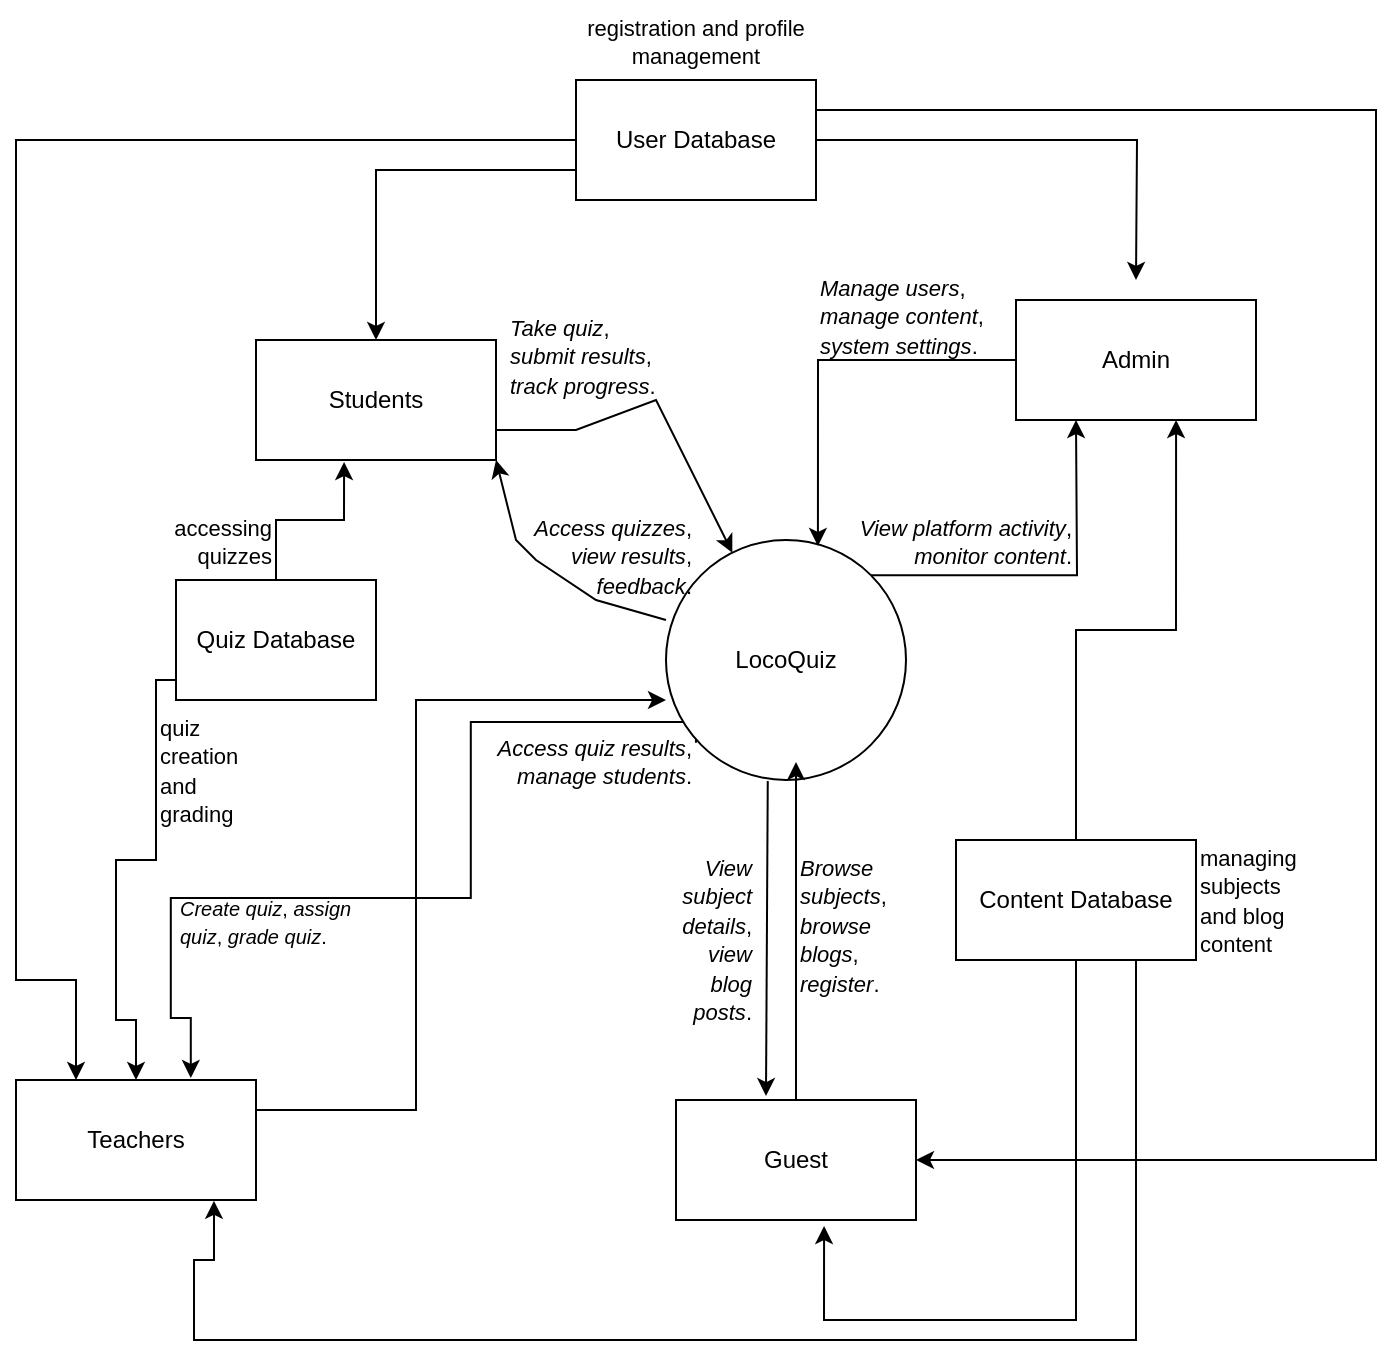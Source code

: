 <mxfile version="24.7.14">
  <diagram name="Trang-1" id="rE_wYNwlndo8X0KLapXK">
    <mxGraphModel dx="612" dy="672" grid="1" gridSize="10" guides="1" tooltips="1" connect="1" arrows="1" fold="1" page="1" pageScale="1" pageWidth="850" pageHeight="1100" math="0" shadow="0">
      <root>
        <mxCell id="0" />
        <mxCell id="1" parent="0" />
        <mxCell id="i5CK5BWczGD9CUh9whCZ-28" style="edgeStyle=orthogonalEdgeStyle;rounded=0;orthogonalLoop=1;jettySize=auto;html=1;exitX=0;exitY=1;exitDx=0;exitDy=0;entryX=0.75;entryY=0;entryDx=0;entryDy=0;" edge="1" parent="1">
          <mxGeometry relative="1" as="geometry">
            <mxPoint x="379.974" y="381.426" as="sourcePoint" />
            <mxPoint x="127.4" y="549" as="targetPoint" />
            <Array as="points">
              <mxPoint x="380.4" y="371" />
              <mxPoint x="267.4" y="371" />
              <mxPoint x="267.4" y="459" />
              <mxPoint x="117.4" y="459" />
              <mxPoint x="117.4" y="519" />
              <mxPoint x="127.4" y="519" />
            </Array>
          </mxGeometry>
        </mxCell>
        <mxCell id="i5CK5BWczGD9CUh9whCZ-32" style="edgeStyle=orthogonalEdgeStyle;rounded=0;orthogonalLoop=1;jettySize=auto;html=1;exitX=1;exitY=0;exitDx=0;exitDy=0;" edge="1" parent="1" source="i5CK5BWczGD9CUh9whCZ-1">
          <mxGeometry relative="1" as="geometry">
            <mxPoint x="570" y="220" as="targetPoint" />
          </mxGeometry>
        </mxCell>
        <mxCell id="i5CK5BWczGD9CUh9whCZ-1" value="LocoQuiz" style="ellipse;whiteSpace=wrap;html=1;aspect=fixed;" vertex="1" parent="1">
          <mxGeometry x="365" y="280" width="120" height="120" as="geometry" />
        </mxCell>
        <mxCell id="i5CK5BWczGD9CUh9whCZ-2" value="Admin" style="rounded=0;whiteSpace=wrap;html=1;" vertex="1" parent="1">
          <mxGeometry x="540" y="160" width="120" height="60" as="geometry" />
        </mxCell>
        <mxCell id="i5CK5BWczGD9CUh9whCZ-4" value="Guest" style="rounded=0;whiteSpace=wrap;html=1;" vertex="1" parent="1">
          <mxGeometry x="370" y="560" width="120" height="60" as="geometry" />
        </mxCell>
        <mxCell id="i5CK5BWczGD9CUh9whCZ-5" value="Teachers" style="rounded=0;whiteSpace=wrap;html=1;" vertex="1" parent="1">
          <mxGeometry x="40" y="550" width="120" height="60" as="geometry" />
        </mxCell>
        <mxCell id="i5CK5BWczGD9CUh9whCZ-36" style="edgeStyle=orthogonalEdgeStyle;rounded=0;orthogonalLoop=1;jettySize=auto;html=1;entryX=0.25;entryY=0;entryDx=0;entryDy=0;" edge="1" parent="1" source="i5CK5BWczGD9CUh9whCZ-6" target="i5CK5BWczGD9CUh9whCZ-5">
          <mxGeometry relative="1" as="geometry">
            <Array as="points">
              <mxPoint x="40" y="80" />
              <mxPoint x="40" y="500" />
            </Array>
          </mxGeometry>
        </mxCell>
        <mxCell id="i5CK5BWczGD9CUh9whCZ-37" style="edgeStyle=orthogonalEdgeStyle;rounded=0;orthogonalLoop=1;jettySize=auto;html=1;exitX=0;exitY=0.75;exitDx=0;exitDy=0;" edge="1" parent="1" source="i5CK5BWczGD9CUh9whCZ-6" target="i5CK5BWczGD9CUh9whCZ-9">
          <mxGeometry relative="1" as="geometry" />
        </mxCell>
        <mxCell id="i5CK5BWczGD9CUh9whCZ-38" style="edgeStyle=orthogonalEdgeStyle;rounded=0;orthogonalLoop=1;jettySize=auto;html=1;" edge="1" parent="1" source="i5CK5BWczGD9CUh9whCZ-6">
          <mxGeometry relative="1" as="geometry">
            <mxPoint x="600" y="150" as="targetPoint" />
          </mxGeometry>
        </mxCell>
        <mxCell id="i5CK5BWczGD9CUh9whCZ-39" style="edgeStyle=orthogonalEdgeStyle;rounded=0;orthogonalLoop=1;jettySize=auto;html=1;exitX=1;exitY=0.25;exitDx=0;exitDy=0;entryX=1;entryY=0.5;entryDx=0;entryDy=0;" edge="1" parent="1" source="i5CK5BWczGD9CUh9whCZ-6" target="i5CK5BWczGD9CUh9whCZ-4">
          <mxGeometry relative="1" as="geometry">
            <Array as="points">
              <mxPoint x="720" y="65" />
              <mxPoint x="720" y="590" />
            </Array>
          </mxGeometry>
        </mxCell>
        <mxCell id="i5CK5BWczGD9CUh9whCZ-6" value="User Database" style="rounded=0;whiteSpace=wrap;html=1;" vertex="1" parent="1">
          <mxGeometry x="320" y="50" width="120" height="60" as="geometry" />
        </mxCell>
        <mxCell id="i5CK5BWczGD9CUh9whCZ-42" style="edgeStyle=orthogonalEdgeStyle;rounded=0;orthogonalLoop=1;jettySize=auto;html=1;entryX=0.5;entryY=0;entryDx=0;entryDy=0;" edge="1" parent="1" source="i5CK5BWczGD9CUh9whCZ-7" target="i5CK5BWczGD9CUh9whCZ-5">
          <mxGeometry relative="1" as="geometry">
            <mxPoint x="90" y="480" as="targetPoint" />
            <Array as="points">
              <mxPoint x="110" y="350" />
              <mxPoint x="110" y="440" />
              <mxPoint x="90" y="440" />
              <mxPoint x="90" y="520" />
              <mxPoint x="100" y="520" />
            </Array>
          </mxGeometry>
        </mxCell>
        <mxCell id="i5CK5BWczGD9CUh9whCZ-7" value="Quiz Database" style="rounded=0;whiteSpace=wrap;html=1;" vertex="1" parent="1">
          <mxGeometry x="120" y="300" width="100" height="60" as="geometry" />
        </mxCell>
        <mxCell id="i5CK5BWczGD9CUh9whCZ-8" value="Content Database" style="rounded=0;whiteSpace=wrap;html=1;" vertex="1" parent="1">
          <mxGeometry x="510" y="430" width="120" height="60" as="geometry" />
        </mxCell>
        <mxCell id="i5CK5BWczGD9CUh9whCZ-9" value="Students" style="rounded=0;whiteSpace=wrap;html=1;" vertex="1" parent="1">
          <mxGeometry x="160" y="180" width="120" height="60" as="geometry" />
        </mxCell>
        <mxCell id="i5CK5BWczGD9CUh9whCZ-15" value="" style="endArrow=classic;html=1;rounded=0;exitX=0.424;exitY=1.004;exitDx=0;exitDy=0;exitPerimeter=0;entryX=0.375;entryY=-0.033;entryDx=0;entryDy=0;entryPerimeter=0;" edge="1" parent="1" source="i5CK5BWczGD9CUh9whCZ-1" target="i5CK5BWczGD9CUh9whCZ-4">
          <mxGeometry width="50" height="50" relative="1" as="geometry">
            <mxPoint x="421" y="400" as="sourcePoint" />
            <mxPoint x="420" y="559" as="targetPoint" />
          </mxGeometry>
        </mxCell>
        <mxCell id="i5CK5BWczGD9CUh9whCZ-16" value="" style="endArrow=classic;html=1;rounded=0;exitX=0.5;exitY=0;exitDx=0;exitDy=0;" edge="1" parent="1" source="i5CK5BWczGD9CUh9whCZ-4">
          <mxGeometry width="50" height="50" relative="1" as="geometry">
            <mxPoint x="537" y="550" as="sourcePoint" />
            <mxPoint x="430" y="391" as="targetPoint" />
          </mxGeometry>
        </mxCell>
        <mxCell id="i5CK5BWczGD9CUh9whCZ-17" value="&lt;font style=&quot;font-size: 11px;&quot;&gt;&lt;em style=&quot;&quot;&gt;Browse subjects&lt;/em&gt;, &lt;em style=&quot;&quot;&gt;browse blogs&lt;/em&gt;, &lt;em style=&quot;&quot;&gt;register&lt;/em&gt;.&lt;/font&gt;" style="text;whiteSpace=wrap;html=1;" vertex="1" parent="1">
          <mxGeometry x="430" y="430" width="50" height="80" as="geometry" />
        </mxCell>
        <mxCell id="i5CK5BWczGD9CUh9whCZ-18" value="&lt;font style=&quot;font-size: 11px;&quot;&gt;&lt;em style=&quot;&quot;&gt;View subject details&lt;/em&gt;, &lt;em style=&quot;&quot;&gt;view blog posts&lt;/em&gt;.&lt;/font&gt;" style="text;whiteSpace=wrap;html=1;align=right;" vertex="1" parent="1">
          <mxGeometry x="370" y="430" width="40" height="80" as="geometry" />
        </mxCell>
        <mxCell id="i5CK5BWczGD9CUh9whCZ-19" value="" style="endArrow=classic;html=1;rounded=0;entryX=1;entryY=1;entryDx=0;entryDy=0;exitX=0;exitY=0.333;exitDx=0;exitDy=0;exitPerimeter=0;" edge="1" parent="1" source="i5CK5BWczGD9CUh9whCZ-1" target="i5CK5BWczGD9CUh9whCZ-9">
          <mxGeometry width="50" height="50" relative="1" as="geometry">
            <mxPoint x="280" y="360" as="sourcePoint" />
            <mxPoint x="330" y="310" as="targetPoint" />
            <Array as="points">
              <mxPoint x="330" y="310" />
              <mxPoint x="300" y="290" />
              <mxPoint x="290" y="280" />
            </Array>
          </mxGeometry>
        </mxCell>
        <mxCell id="i5CK5BWczGD9CUh9whCZ-21" value="&lt;font style=&quot;font-size: 11px;&quot;&gt;&lt;em style=&quot;&quot;&gt;Take quiz&lt;/em&gt;, &lt;em style=&quot;&quot;&gt;submit results&lt;/em&gt;, &lt;em style=&quot;&quot;&gt;track progress&lt;/em&gt;.&lt;/font&gt;" style="text;whiteSpace=wrap;html=1;rotation=0;" vertex="1" parent="1">
          <mxGeometry x="285" y="160" width="80" height="60" as="geometry" />
        </mxCell>
        <mxCell id="i5CK5BWczGD9CUh9whCZ-24" value="" style="endArrow=classic;html=1;rounded=0;exitX=1;exitY=0.75;exitDx=0;exitDy=0;" edge="1" parent="1" source="i5CK5BWczGD9CUh9whCZ-9" target="i5CK5BWczGD9CUh9whCZ-1">
          <mxGeometry width="50" height="50" relative="1" as="geometry">
            <mxPoint x="370" y="330" as="sourcePoint" />
            <mxPoint x="420" y="280" as="targetPoint" />
            <Array as="points">
              <mxPoint x="320" y="225" />
              <mxPoint x="360" y="210" />
            </Array>
          </mxGeometry>
        </mxCell>
        <mxCell id="i5CK5BWczGD9CUh9whCZ-26" value="&lt;font style=&quot;font-size: 11px;&quot;&gt;&lt;em style=&quot;&quot;&gt;Access quizzes&lt;/em&gt;, &lt;em style=&quot;&quot;&gt;view results&lt;/em&gt;, &lt;em style=&quot;&quot;&gt;feedback&lt;/em&gt;.&lt;/font&gt;" style="text;whiteSpace=wrap;html=1;align=right;" vertex="1" parent="1">
          <mxGeometry x="285" y="260" width="95" height="40" as="geometry" />
        </mxCell>
        <mxCell id="i5CK5BWczGD9CUh9whCZ-27" style="edgeStyle=orthogonalEdgeStyle;rounded=0;orthogonalLoop=1;jettySize=auto;html=1;exitX=1;exitY=0.25;exitDx=0;exitDy=0;entryX=0;entryY=0.667;entryDx=0;entryDy=0;entryPerimeter=0;" edge="1" parent="1" source="i5CK5BWczGD9CUh9whCZ-5" target="i5CK5BWczGD9CUh9whCZ-1">
          <mxGeometry relative="1" as="geometry">
            <Array as="points">
              <mxPoint x="240" y="565" />
              <mxPoint x="240" y="360" />
            </Array>
          </mxGeometry>
        </mxCell>
        <mxCell id="i5CK5BWczGD9CUh9whCZ-29" value="&lt;font style=&quot;font-size: 10px;&quot;&gt;&lt;em&gt;Create quiz&lt;/em&gt;, &lt;em&gt;assign quiz&lt;/em&gt;, &lt;em&gt;grade quiz&lt;/em&gt;.&lt;/font&gt;" style="text;whiteSpace=wrap;html=1;" vertex="1" parent="1">
          <mxGeometry x="120" y="450" width="110" height="50" as="geometry" />
        </mxCell>
        <mxCell id="i5CK5BWczGD9CUh9whCZ-30" value="&lt;font style=&quot;font-size: 11px;&quot;&gt;&lt;em&gt;Access quiz results&lt;/em&gt;, &lt;em&gt;manage students&lt;/em&gt;.&lt;/font&gt;" style="text;whiteSpace=wrap;html=1;align=right;" vertex="1" parent="1">
          <mxGeometry x="270" y="370" width="110" height="40" as="geometry" />
        </mxCell>
        <mxCell id="i5CK5BWczGD9CUh9whCZ-31" style="edgeStyle=orthogonalEdgeStyle;rounded=0;orthogonalLoop=1;jettySize=auto;html=1;entryX=0.633;entryY=0.025;entryDx=0;entryDy=0;entryPerimeter=0;" edge="1" parent="1" source="i5CK5BWczGD9CUh9whCZ-2" target="i5CK5BWczGD9CUh9whCZ-1">
          <mxGeometry relative="1" as="geometry" />
        </mxCell>
        <mxCell id="i5CK5BWczGD9CUh9whCZ-33" value="&lt;font style=&quot;font-size: 11px;&quot;&gt;&lt;em&gt;Manage users&lt;/em&gt;, &lt;em&gt;manage content&lt;/em&gt;, &lt;em&gt;system settings&lt;/em&gt;.&lt;/font&gt;" style="text;whiteSpace=wrap;html=1;" vertex="1" parent="1">
          <mxGeometry x="440" y="140" width="100" height="60" as="geometry" />
        </mxCell>
        <mxCell id="i5CK5BWczGD9CUh9whCZ-34" value="&lt;font style=&quot;font-size: 11px;&quot;&gt;&lt;em&gt;View platform activity&lt;/em&gt;, &lt;em&gt;monitor content&lt;/em&gt;.&lt;/font&gt;" style="text;whiteSpace=wrap;html=1;align=right;" vertex="1" parent="1">
          <mxGeometry x="450" y="260" width="120" height="50" as="geometry" />
        </mxCell>
        <mxCell id="i5CK5BWczGD9CUh9whCZ-43" style="edgeStyle=orthogonalEdgeStyle;rounded=0;orthogonalLoop=1;jettySize=auto;html=1;entryX=0.367;entryY=1.017;entryDx=0;entryDy=0;entryPerimeter=0;" edge="1" parent="1" source="i5CK5BWczGD9CUh9whCZ-7" target="i5CK5BWczGD9CUh9whCZ-9">
          <mxGeometry relative="1" as="geometry" />
        </mxCell>
        <mxCell id="i5CK5BWczGD9CUh9whCZ-44" style="edgeStyle=orthogonalEdgeStyle;rounded=0;orthogonalLoop=1;jettySize=auto;html=1;entryX=0.667;entryY=1;entryDx=0;entryDy=0;entryPerimeter=0;" edge="1" parent="1" source="i5CK5BWczGD9CUh9whCZ-8" target="i5CK5BWczGD9CUh9whCZ-2">
          <mxGeometry relative="1" as="geometry" />
        </mxCell>
        <mxCell id="i5CK5BWczGD9CUh9whCZ-45" style="edgeStyle=orthogonalEdgeStyle;rounded=0;orthogonalLoop=1;jettySize=auto;html=1;entryX=0.617;entryY=1.05;entryDx=0;entryDy=0;entryPerimeter=0;" edge="1" parent="1" source="i5CK5BWczGD9CUh9whCZ-8" target="i5CK5BWczGD9CUh9whCZ-4">
          <mxGeometry relative="1" as="geometry">
            <Array as="points">
              <mxPoint x="570" y="670" />
              <mxPoint x="444" y="670" />
            </Array>
          </mxGeometry>
        </mxCell>
        <mxCell id="i5CK5BWczGD9CUh9whCZ-46" style="edgeStyle=orthogonalEdgeStyle;rounded=0;orthogonalLoop=1;jettySize=auto;html=1;exitX=0.75;exitY=1;exitDx=0;exitDy=0;entryX=0.825;entryY=1.007;entryDx=0;entryDy=0;entryPerimeter=0;" edge="1" parent="1" source="i5CK5BWczGD9CUh9whCZ-8" target="i5CK5BWczGD9CUh9whCZ-5">
          <mxGeometry relative="1" as="geometry">
            <Array as="points">
              <mxPoint x="600" y="680" />
              <mxPoint x="129" y="680" />
              <mxPoint x="129" y="640" />
              <mxPoint x="139" y="640" />
            </Array>
          </mxGeometry>
        </mxCell>
        <mxCell id="i5CK5BWczGD9CUh9whCZ-47" value="&lt;div style=&quot;&quot;&gt;&lt;span style=&quot;font-size: 11px; background-color: initial;&quot;&gt;registration and profile management&lt;/span&gt;&lt;/div&gt;" style="text;whiteSpace=wrap;html=1;align=center;" vertex="1" parent="1">
          <mxGeometry x="310" y="10" width="140" height="40" as="geometry" />
        </mxCell>
        <mxCell id="i5CK5BWczGD9CUh9whCZ-48" value="&lt;font style=&quot;font-size: 11px;&quot;&gt;accessing quizzes&lt;/font&gt;" style="text;whiteSpace=wrap;html=1;align=right;" vertex="1" parent="1">
          <mxGeometry x="100" y="260" width="70" height="40" as="geometry" />
        </mxCell>
        <mxCell id="i5CK5BWczGD9CUh9whCZ-49" value="&lt;font style=&quot;font-size: 11px;&quot;&gt;quiz creation and grading&lt;/font&gt;" style="text;whiteSpace=wrap;html=1;" vertex="1" parent="1">
          <mxGeometry x="110" y="360" width="60" height="70" as="geometry" />
        </mxCell>
        <mxCell id="i5CK5BWczGD9CUh9whCZ-50" value="&lt;font style=&quot;font-size: 11px;&quot;&gt;managing subjects and blog content&lt;/font&gt;" style="text;whiteSpace=wrap;html=1;align=left;" vertex="1" parent="1">
          <mxGeometry x="630" y="425" width="40" height="90" as="geometry" />
        </mxCell>
      </root>
    </mxGraphModel>
  </diagram>
</mxfile>
